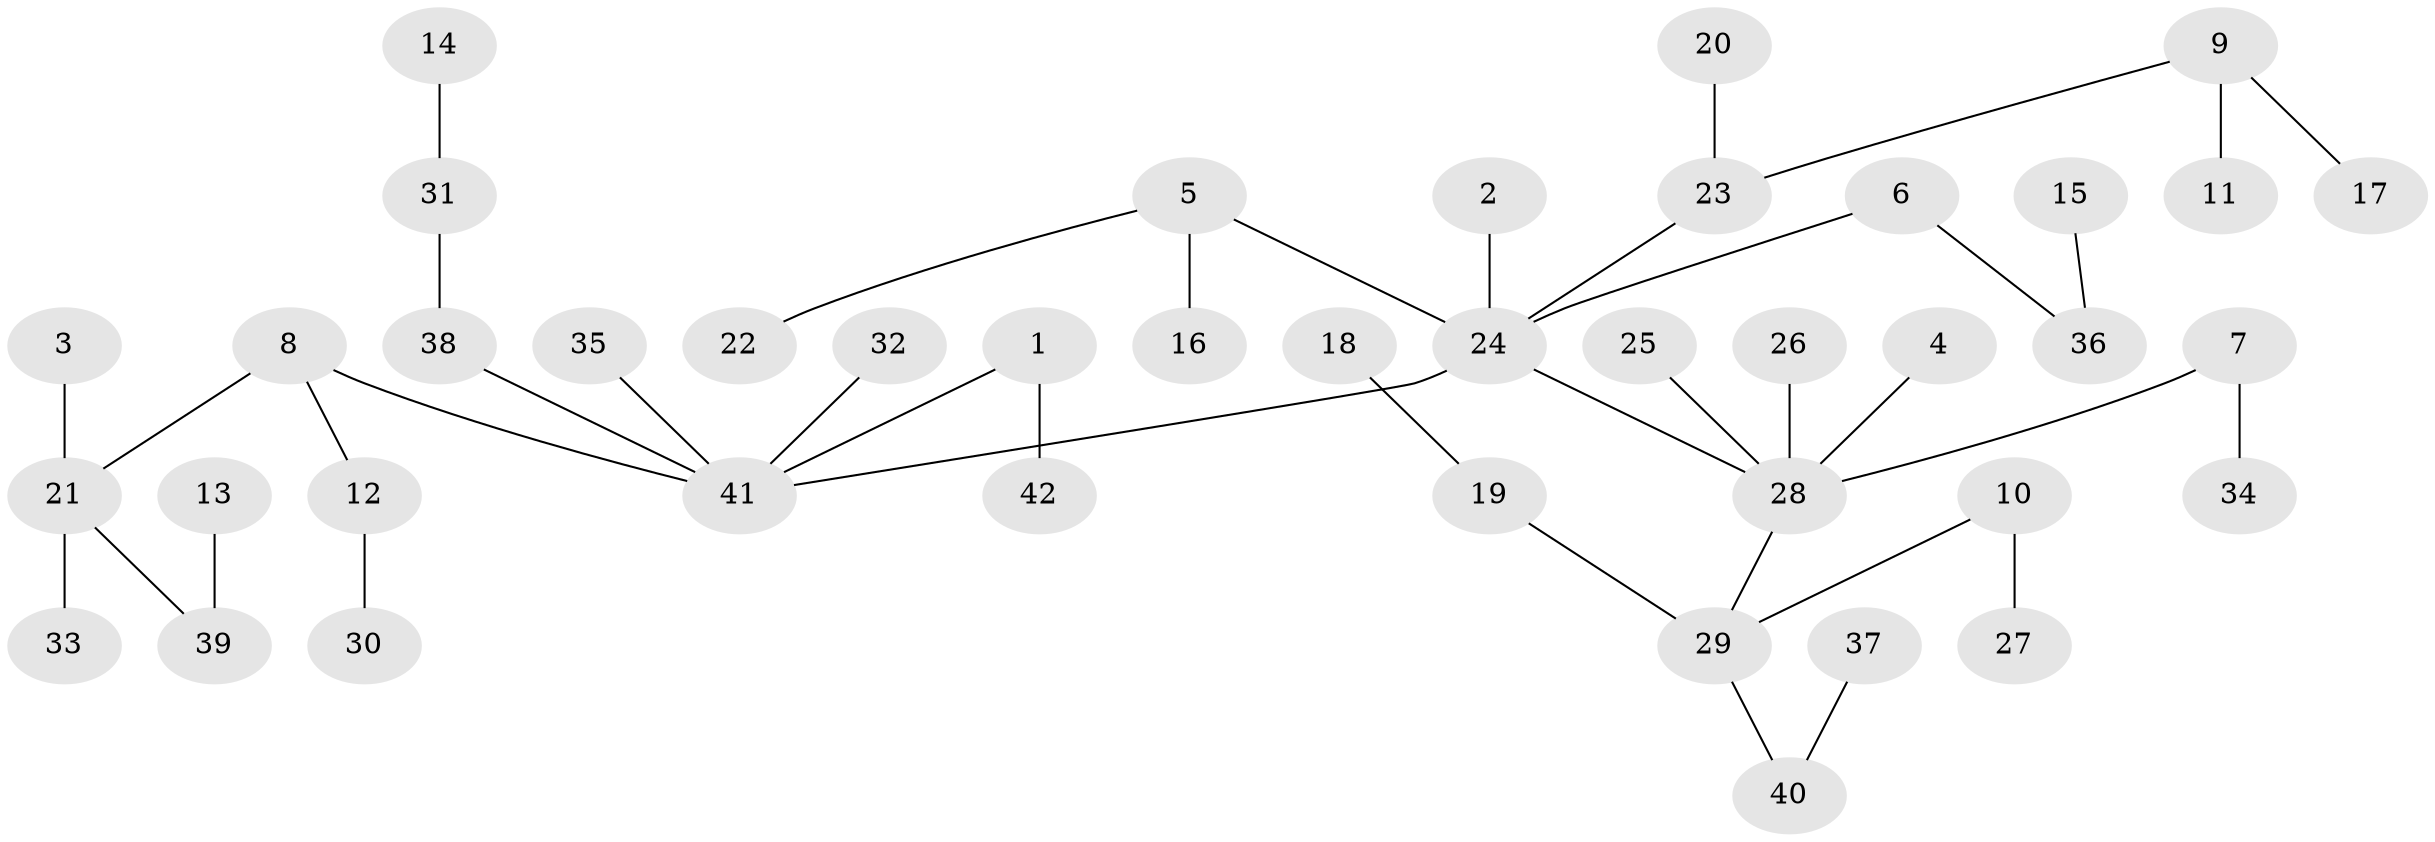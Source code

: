 // original degree distribution, {8: 0.03614457831325301, 2: 0.26506024096385544, 4: 0.03614457831325301, 3: 0.12048192771084337, 1: 0.5180722891566265, 5: 0.012048192771084338, 6: 0.012048192771084338}
// Generated by graph-tools (version 1.1) at 2025/02/03/09/25 03:02:17]
// undirected, 42 vertices, 41 edges
graph export_dot {
graph [start="1"]
  node [color=gray90,style=filled];
  1;
  2;
  3;
  4;
  5;
  6;
  7;
  8;
  9;
  10;
  11;
  12;
  13;
  14;
  15;
  16;
  17;
  18;
  19;
  20;
  21;
  22;
  23;
  24;
  25;
  26;
  27;
  28;
  29;
  30;
  31;
  32;
  33;
  34;
  35;
  36;
  37;
  38;
  39;
  40;
  41;
  42;
  1 -- 41 [weight=1.0];
  1 -- 42 [weight=1.0];
  2 -- 24 [weight=1.0];
  3 -- 21 [weight=1.0];
  4 -- 28 [weight=1.0];
  5 -- 16 [weight=1.0];
  5 -- 22 [weight=1.0];
  5 -- 24 [weight=1.0];
  6 -- 24 [weight=1.0];
  6 -- 36 [weight=1.0];
  7 -- 28 [weight=1.0];
  7 -- 34 [weight=1.0];
  8 -- 12 [weight=1.0];
  8 -- 21 [weight=1.0];
  8 -- 41 [weight=1.0];
  9 -- 11 [weight=1.0];
  9 -- 17 [weight=1.0];
  9 -- 23 [weight=1.0];
  10 -- 27 [weight=1.0];
  10 -- 29 [weight=1.0];
  12 -- 30 [weight=1.0];
  13 -- 39 [weight=1.0];
  14 -- 31 [weight=1.0];
  15 -- 36 [weight=1.0];
  18 -- 19 [weight=1.0];
  19 -- 29 [weight=1.0];
  20 -- 23 [weight=1.0];
  21 -- 33 [weight=1.0];
  21 -- 39 [weight=1.0];
  23 -- 24 [weight=1.0];
  24 -- 28 [weight=1.0];
  24 -- 41 [weight=1.0];
  25 -- 28 [weight=1.0];
  26 -- 28 [weight=1.0];
  28 -- 29 [weight=1.0];
  29 -- 40 [weight=1.0];
  31 -- 38 [weight=1.0];
  32 -- 41 [weight=1.0];
  35 -- 41 [weight=1.0];
  37 -- 40 [weight=1.0];
  38 -- 41 [weight=1.0];
}
